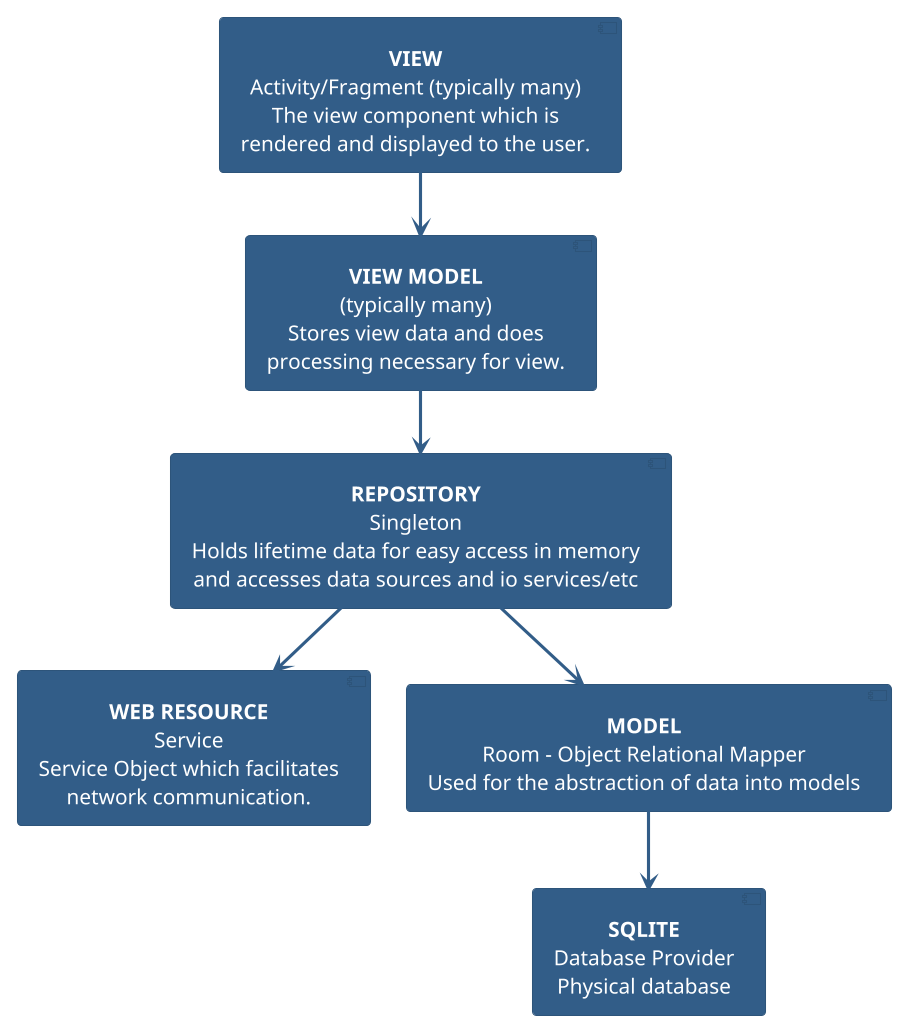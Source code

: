 @startuml
!theme sandstone
skinparam defaultTextAlignment center
skinparam defaultFontSize 20

component view [
<b>VIEW</b>
Activity/Fragment (typically many)
The view component which is
rendered and displayed to the user.
]

component viewModel [
<b>VIEW MODEL</b>
(typically many)
Stores view data and does
processing necessary for view.
]

component repository [
<b>REPOSITORY</b>
Singleton
Holds lifetime data for easy access in memory
and accesses data sources and io services/etc
]

component webResource [
<b>WEB RESOURCE</b>
Service
Service Object which facilitates
network communication.
]

component room [
<b>MODEL</b>
Room - Object Relational Mapper
Used for the abstraction of data into models
]

component sqlite [
<b>SQLITE</b>
Database Provider
Physical database
]

view --> viewModel 
viewModel  --> repository 
repository  --> webResource 
repository  --> room
room --> sqlite
@enduml
